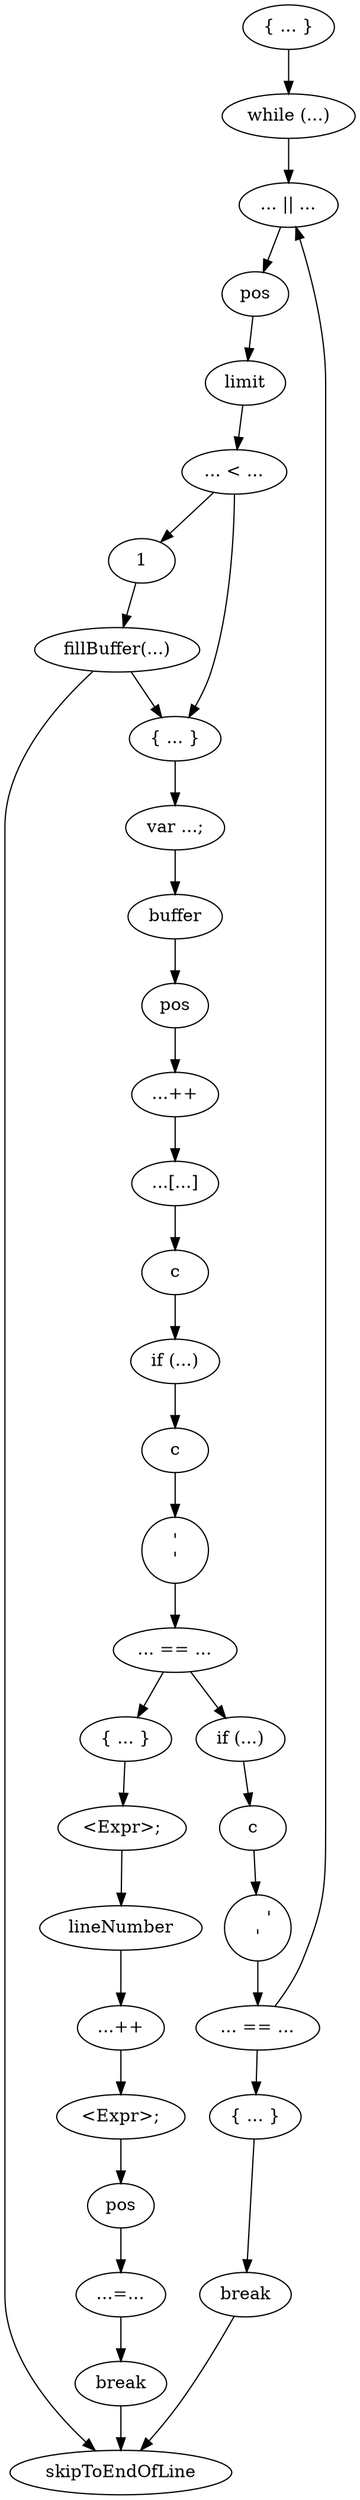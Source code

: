 digraph {
  compound=true;
  0[label="{ ... }"; ];
  1[label="while (...)"; ];
  2[label="... || ..."; ];
  3[label="pos"; ];
  4[label="{ ... }"; ];
  5[label="var ...;"; ];
  6[label="... < ..."; ];
  7[label="1"; ];
  8[label="fillBuffer(...)"; ];
  9[label="skipToEndOfLine"; ];
  10[label="limit"; ];
  11[label="buffer"; ];
  12[label="c"; ];
  13[label="if (...)"; ];
  14[label="...[...]"; ];
  15[label="pos"; ];
  16[label="...++"; ];
  17[label="c"; ];
  18[label="... == ..."; ];
  19[label="{ ... }"; ];
  20[label="if (...)"; ];
  21[label="<Expr>;"; ];
  22[label="c"; ];
  23[label="'\n'"; ];
  24[label="lineNumber"; ];
  25[label="<Expr>;"; ];
  26[label="pos"; ];
  27[label="break"; ];
  28[label="...++"; ];
  29[label="...=..."; ];
  30[label="... == ..."; ];
  31[label="{ ... }"; ];
  32[label="break"; ];
  33[label="'\r'"; ];
  0 -> 1[];
  1 -> 2[];
  2 -> 3[];
  3 -> 10[];
  4 -> 5[];
  5 -> 11[];
  6 -> 4[];
  6 -> 7[];
  7 -> 8[];
  8 -> 9[];
  8 -> 4[];
  10 -> 6[];
  11 -> 15[];
  12 -> 13[];
  13 -> 17[];
  14 -> 12[];
  15 -> 16[];
  16 -> 14[];
  17 -> 23[];
  18 -> 19[];
  18 -> 20[];
  19 -> 21[];
  20 -> 22[];
  21 -> 24[];
  22 -> 33[];
  23 -> 18[];
  24 -> 28[];
  25 -> 26[];
  26 -> 29[];
  27 -> 9[];
  28 -> 25[];
  29 -> 27[];
  30 -> 2[];
  30 -> 31[];
  31 -> 32[];
  32 -> 9[];
  33 -> 30[];
}
